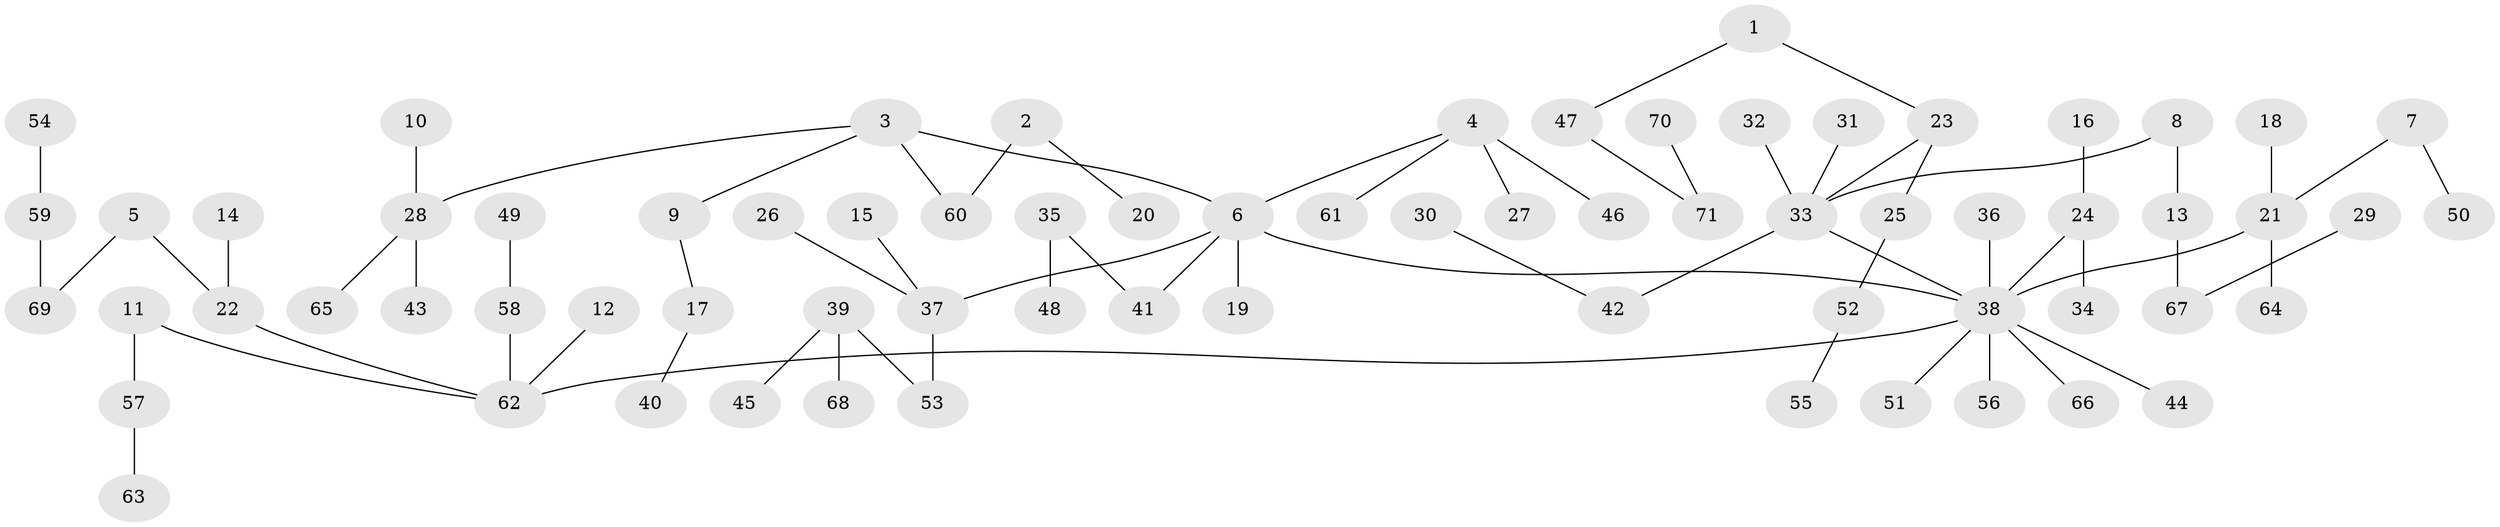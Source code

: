// original degree distribution, {8: 0.007042253521126761, 11: 0.007042253521126761, 6: 0.028169014084507043, 5: 0.02112676056338028, 4: 0.04929577464788732, 2: 0.28169014084507044, 3: 0.1056338028169014, 1: 0.5}
// Generated by graph-tools (version 1.1) at 2025/02/03/09/25 03:02:23]
// undirected, 71 vertices, 70 edges
graph export_dot {
graph [start="1"]
  node [color=gray90,style=filled];
  1;
  2;
  3;
  4;
  5;
  6;
  7;
  8;
  9;
  10;
  11;
  12;
  13;
  14;
  15;
  16;
  17;
  18;
  19;
  20;
  21;
  22;
  23;
  24;
  25;
  26;
  27;
  28;
  29;
  30;
  31;
  32;
  33;
  34;
  35;
  36;
  37;
  38;
  39;
  40;
  41;
  42;
  43;
  44;
  45;
  46;
  47;
  48;
  49;
  50;
  51;
  52;
  53;
  54;
  55;
  56;
  57;
  58;
  59;
  60;
  61;
  62;
  63;
  64;
  65;
  66;
  67;
  68;
  69;
  70;
  71;
  1 -- 23 [weight=1.0];
  1 -- 47 [weight=1.0];
  2 -- 20 [weight=1.0];
  2 -- 60 [weight=1.0];
  3 -- 6 [weight=1.0];
  3 -- 9 [weight=1.0];
  3 -- 28 [weight=1.0];
  3 -- 60 [weight=1.0];
  4 -- 6 [weight=1.0];
  4 -- 27 [weight=1.0];
  4 -- 46 [weight=1.0];
  4 -- 61 [weight=1.0];
  5 -- 22 [weight=1.0];
  5 -- 69 [weight=1.0];
  6 -- 19 [weight=1.0];
  6 -- 37 [weight=1.0];
  6 -- 38 [weight=1.0];
  6 -- 41 [weight=1.0];
  7 -- 21 [weight=1.0];
  7 -- 50 [weight=1.0];
  8 -- 13 [weight=1.0];
  8 -- 33 [weight=1.0];
  9 -- 17 [weight=1.0];
  10 -- 28 [weight=1.0];
  11 -- 57 [weight=1.0];
  11 -- 62 [weight=1.0];
  12 -- 62 [weight=1.0];
  13 -- 67 [weight=1.0];
  14 -- 22 [weight=1.0];
  15 -- 37 [weight=1.0];
  16 -- 24 [weight=1.0];
  17 -- 40 [weight=1.0];
  18 -- 21 [weight=1.0];
  21 -- 38 [weight=1.0];
  21 -- 64 [weight=1.0];
  22 -- 62 [weight=1.0];
  23 -- 25 [weight=1.0];
  23 -- 33 [weight=1.0];
  24 -- 34 [weight=1.0];
  24 -- 38 [weight=1.0];
  25 -- 52 [weight=1.0];
  26 -- 37 [weight=1.0];
  28 -- 43 [weight=1.0];
  28 -- 65 [weight=1.0];
  29 -- 67 [weight=1.0];
  30 -- 42 [weight=1.0];
  31 -- 33 [weight=1.0];
  32 -- 33 [weight=1.0];
  33 -- 38 [weight=1.0];
  33 -- 42 [weight=1.0];
  35 -- 41 [weight=1.0];
  35 -- 48 [weight=1.0];
  36 -- 38 [weight=1.0];
  37 -- 53 [weight=1.0];
  38 -- 44 [weight=1.0];
  38 -- 51 [weight=1.0];
  38 -- 56 [weight=1.0];
  38 -- 62 [weight=1.0];
  38 -- 66 [weight=1.0];
  39 -- 45 [weight=1.0];
  39 -- 53 [weight=1.0];
  39 -- 68 [weight=1.0];
  47 -- 71 [weight=1.0];
  49 -- 58 [weight=1.0];
  52 -- 55 [weight=1.0];
  54 -- 59 [weight=1.0];
  57 -- 63 [weight=1.0];
  58 -- 62 [weight=1.0];
  59 -- 69 [weight=1.0];
  70 -- 71 [weight=1.0];
}
